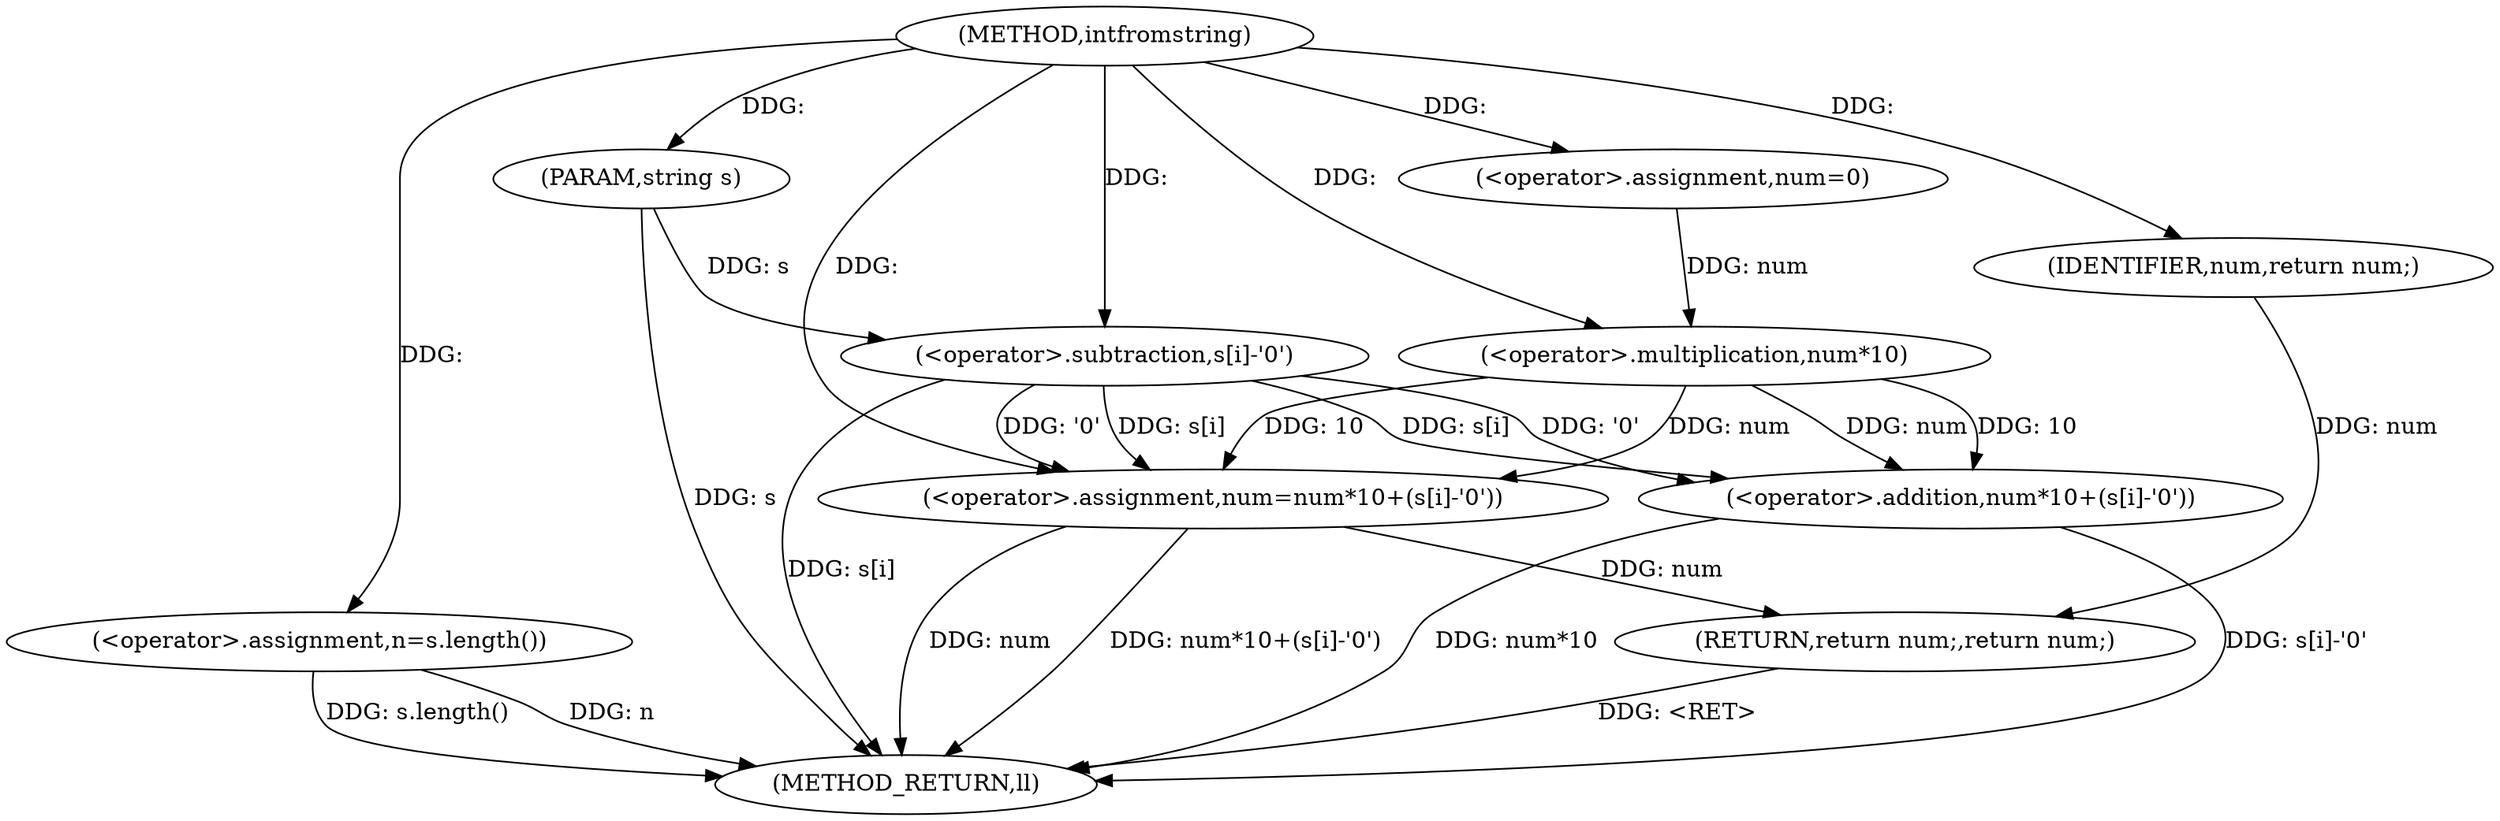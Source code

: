 digraph "intfromstring" {  
"1000103" [label = "(METHOD,intfromstring)" ]
"1000127" [label = "(METHOD_RETURN,ll)" ]
"1000104" [label = "(PARAM,string s)" ]
"1000107" [label = "(<operator>.assignment,n=s.length())" ]
"1000111" [label = "(<operator>.assignment,num=0)" ]
"1000114" [label = "(<operator>.assignment,num=num*10+(s[i]-'0'))" ]
"1000125" [label = "(RETURN,return num;,return num;)" ]
"1000126" [label = "(IDENTIFIER,num,return num;)" ]
"1000116" [label = "(<operator>.addition,num*10+(s[i]-'0'))" ]
"1000117" [label = "(<operator>.multiplication,num*10)" ]
"1000120" [label = "(<operator>.subtraction,s[i]-'0')" ]
  "1000104" -> "1000127"  [ label = "DDG: s"] 
  "1000107" -> "1000127"  [ label = "DDG: n"] 
  "1000107" -> "1000127"  [ label = "DDG: s.length()"] 
  "1000114" -> "1000127"  [ label = "DDG: num"] 
  "1000116" -> "1000127"  [ label = "DDG: num*10"] 
  "1000120" -> "1000127"  [ label = "DDG: s[i]"] 
  "1000116" -> "1000127"  [ label = "DDG: s[i]-'0'"] 
  "1000114" -> "1000127"  [ label = "DDG: num*10+(s[i]-'0')"] 
  "1000125" -> "1000127"  [ label = "DDG: <RET>"] 
  "1000103" -> "1000104"  [ label = "DDG: "] 
  "1000103" -> "1000107"  [ label = "DDG: "] 
  "1000103" -> "1000111"  [ label = "DDG: "] 
  "1000120" -> "1000114"  [ label = "DDG: s[i]"] 
  "1000120" -> "1000114"  [ label = "DDG: '0'"] 
  "1000117" -> "1000114"  [ label = "DDG: num"] 
  "1000117" -> "1000114"  [ label = "DDG: 10"] 
  "1000126" -> "1000125"  [ label = "DDG: num"] 
  "1000114" -> "1000125"  [ label = "DDG: num"] 
  "1000103" -> "1000114"  [ label = "DDG: "] 
  "1000103" -> "1000126"  [ label = "DDG: "] 
  "1000117" -> "1000116"  [ label = "DDG: num"] 
  "1000117" -> "1000116"  [ label = "DDG: 10"] 
  "1000120" -> "1000116"  [ label = "DDG: s[i]"] 
  "1000120" -> "1000116"  [ label = "DDG: '0'"] 
  "1000111" -> "1000117"  [ label = "DDG: num"] 
  "1000103" -> "1000117"  [ label = "DDG: "] 
  "1000104" -> "1000120"  [ label = "DDG: s"] 
  "1000103" -> "1000120"  [ label = "DDG: "] 
}
